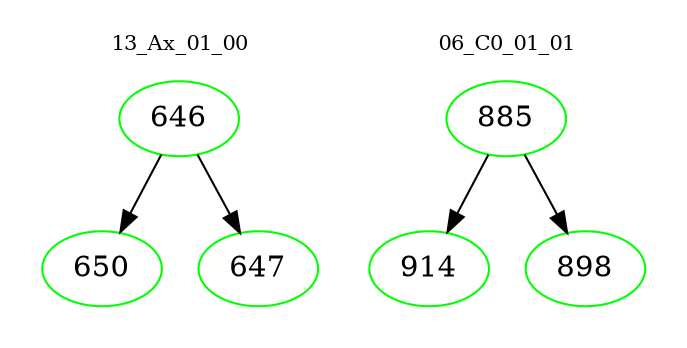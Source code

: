 digraph{
subgraph cluster_0 {
color = white
label = "13_Ax_01_00";
fontsize=10;
T0_646 [label="646", color="green"]
T0_646 -> T0_650 [color="black"]
T0_650 [label="650", color="green"]
T0_646 -> T0_647 [color="black"]
T0_647 [label="647", color="green"]
}
subgraph cluster_1 {
color = white
label = "06_C0_01_01";
fontsize=10;
T1_885 [label="885", color="green"]
T1_885 -> T1_914 [color="black"]
T1_914 [label="914", color="green"]
T1_885 -> T1_898 [color="black"]
T1_898 [label="898", color="green"]
}
}
